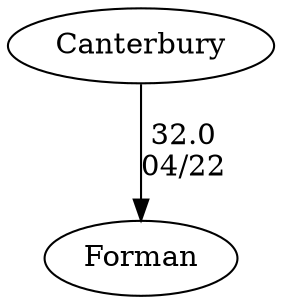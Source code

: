 digraph boys1foursForman {Forman [URL="boys1foursFormanForman.html"];Canterbury [URL="boys1foursFormanCanterbury.html"];Canterbury -> Forman[label="32.0
04/22", weight="68", tooltip="NEIRA,Forman, Canterbury			
Distance: ~1250m Conditions: Significant chop and headwind in the first 500m, conditions worsened for each race. Comments: Order of racing: BV4, (Mixed) Novice 4s, GV4. Thanks to Forman for hosting, and for helping our novs get their first race in.
None", URL="http://www.row2k.com/results/resultspage.cfm?UID=06A158EEDAE8764DDD00C72FEF838CFA&cat=5", random="random"]}